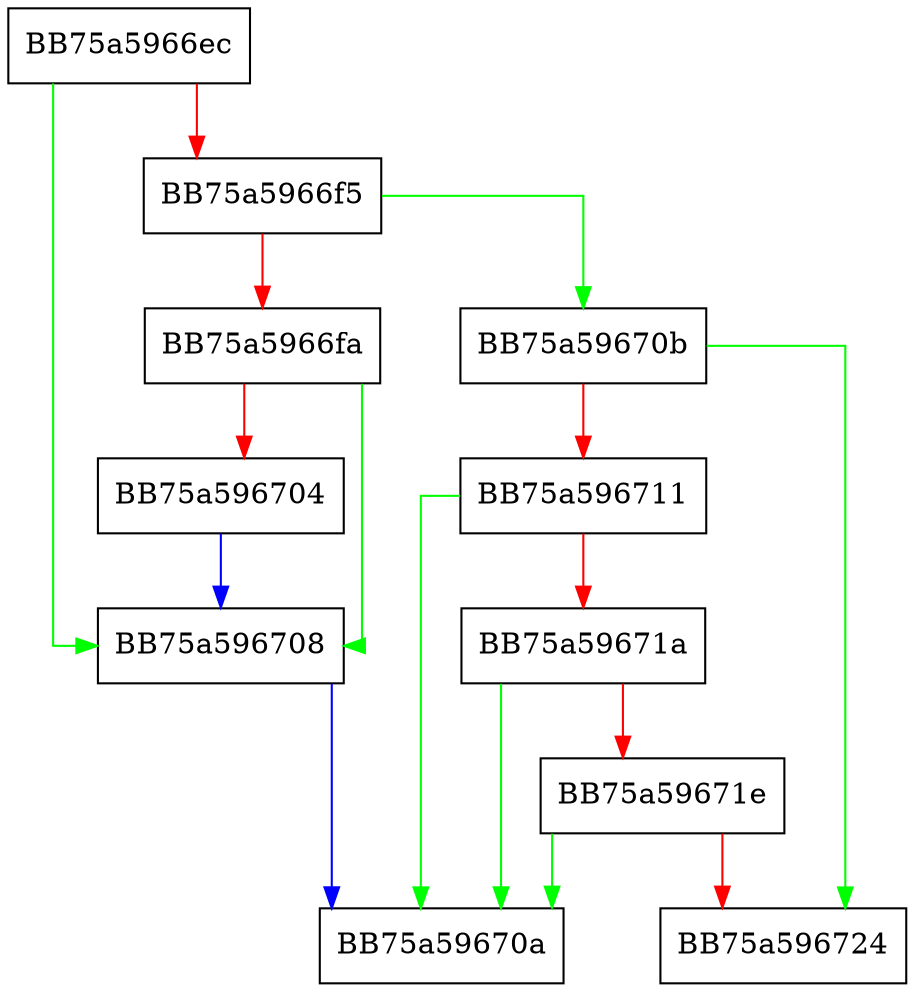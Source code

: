 digraph iscleared {
  node [shape="box"];
  graph [splines=ortho];
  BB75a5966ec -> BB75a596708 [color="green"];
  BB75a5966ec -> BB75a5966f5 [color="red"];
  BB75a5966f5 -> BB75a59670b [color="green"];
  BB75a5966f5 -> BB75a5966fa [color="red"];
  BB75a5966fa -> BB75a596708 [color="green"];
  BB75a5966fa -> BB75a596704 [color="red"];
  BB75a596704 -> BB75a596708 [color="blue"];
  BB75a596708 -> BB75a59670a [color="blue"];
  BB75a59670b -> BB75a596724 [color="green"];
  BB75a59670b -> BB75a596711 [color="red"];
  BB75a596711 -> BB75a59670a [color="green"];
  BB75a596711 -> BB75a59671a [color="red"];
  BB75a59671a -> BB75a59670a [color="green"];
  BB75a59671a -> BB75a59671e [color="red"];
  BB75a59671e -> BB75a59670a [color="green"];
  BB75a59671e -> BB75a596724 [color="red"];
}